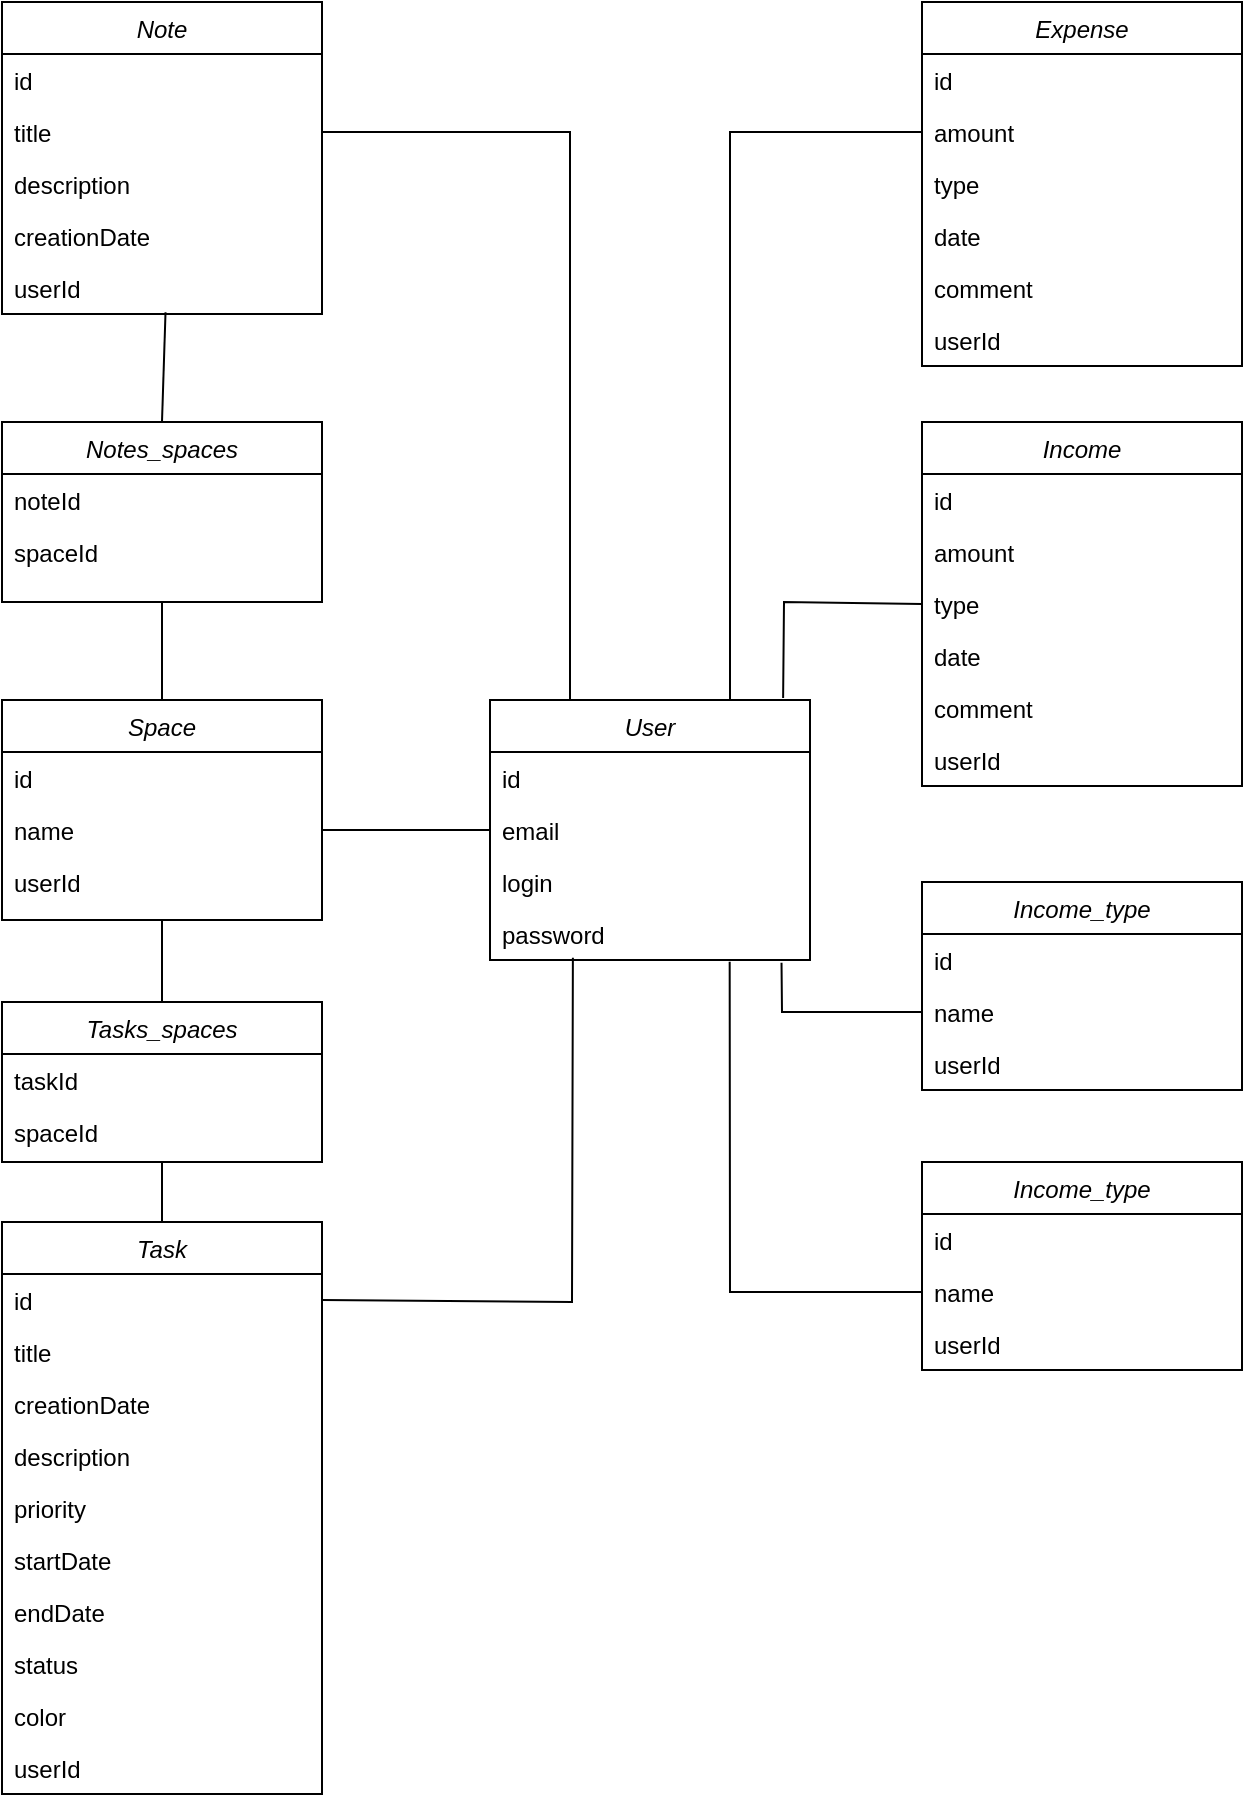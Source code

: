 <mxfile version="24.3.1" type="device">
  <diagram id="C5RBs43oDa-KdzZeNtuy" name="Page-1">
    <mxGraphModel dx="1759" dy="834" grid="1" gridSize="10" guides="1" tooltips="1" connect="1" arrows="1" fold="1" page="1" pageScale="1" pageWidth="827" pageHeight="1169" math="0" shadow="0">
      <root>
        <mxCell id="WIyWlLk6GJQsqaUBKTNV-0" />
        <mxCell id="WIyWlLk6GJQsqaUBKTNV-1" parent="WIyWlLk6GJQsqaUBKTNV-0" />
        <mxCell id="zkfFHV4jXpPFQw0GAbJ--0" value="User" style="swimlane;fontStyle=2;align=center;verticalAlign=top;childLayout=stackLayout;horizontal=1;startSize=26;horizontalStack=0;resizeParent=1;resizeLast=0;collapsible=1;marginBottom=0;rounded=0;shadow=0;strokeWidth=1;" parent="WIyWlLk6GJQsqaUBKTNV-1" vertex="1">
          <mxGeometry x="334" y="539" width="160" height="130" as="geometry">
            <mxRectangle x="220" y="120" width="160" height="26" as="alternateBounds" />
          </mxGeometry>
        </mxCell>
        <mxCell id="zkfFHV4jXpPFQw0GAbJ--1" value="id" style="text;align=left;verticalAlign=top;spacingLeft=4;spacingRight=4;overflow=hidden;rotatable=0;points=[[0,0.5],[1,0.5]];portConstraint=eastwest;" parent="zkfFHV4jXpPFQw0GAbJ--0" vertex="1">
          <mxGeometry y="26" width="160" height="26" as="geometry" />
        </mxCell>
        <mxCell id="zkfFHV4jXpPFQw0GAbJ--2" value="email" style="text;align=left;verticalAlign=top;spacingLeft=4;spacingRight=4;overflow=hidden;rotatable=0;points=[[0,0.5],[1,0.5]];portConstraint=eastwest;rounded=0;shadow=0;html=0;" parent="zkfFHV4jXpPFQw0GAbJ--0" vertex="1">
          <mxGeometry y="52" width="160" height="26" as="geometry" />
        </mxCell>
        <mxCell id="zkfFHV4jXpPFQw0GAbJ--3" value="login" style="text;align=left;verticalAlign=top;spacingLeft=4;spacingRight=4;overflow=hidden;rotatable=0;points=[[0,0.5],[1,0.5]];portConstraint=eastwest;rounded=0;shadow=0;html=0;" parent="zkfFHV4jXpPFQw0GAbJ--0" vertex="1">
          <mxGeometry y="78" width="160" height="26" as="geometry" />
        </mxCell>
        <mxCell id="TWTG6Kt2zgxXdfgJ1OBf-1" value="password" style="text;align=left;verticalAlign=top;spacingLeft=4;spacingRight=4;overflow=hidden;rotatable=0;points=[[0,0.5],[1,0.5]];portConstraint=eastwest;" parent="zkfFHV4jXpPFQw0GAbJ--0" vertex="1">
          <mxGeometry y="104" width="160" height="26" as="geometry" />
        </mxCell>
        <mxCell id="TWTG6Kt2zgxXdfgJ1OBf-0" value="" style="endArrow=none;html=1;rounded=0;entryX=0;entryY=0.5;entryDx=0;entryDy=0;" parent="WIyWlLk6GJQsqaUBKTNV-1" target="zkfFHV4jXpPFQw0GAbJ--2" edge="1">
          <mxGeometry width="50" height="50" relative="1" as="geometry">
            <mxPoint x="250" y="604" as="sourcePoint" />
            <mxPoint x="220" y="600" as="targetPoint" />
          </mxGeometry>
        </mxCell>
        <mxCell id="TWTG6Kt2zgxXdfgJ1OBf-2" value="Space" style="swimlane;fontStyle=2;align=center;verticalAlign=top;childLayout=stackLayout;horizontal=1;startSize=26;horizontalStack=0;resizeParent=1;resizeLast=0;collapsible=1;marginBottom=0;rounded=0;shadow=0;strokeWidth=1;" parent="WIyWlLk6GJQsqaUBKTNV-1" vertex="1">
          <mxGeometry x="90" y="539" width="160" height="110" as="geometry">
            <mxRectangle x="220" y="120" width="160" height="26" as="alternateBounds" />
          </mxGeometry>
        </mxCell>
        <mxCell id="TWTG6Kt2zgxXdfgJ1OBf-3" value="id" style="text;align=left;verticalAlign=top;spacingLeft=4;spacingRight=4;overflow=hidden;rotatable=0;points=[[0,0.5],[1,0.5]];portConstraint=eastwest;" parent="TWTG6Kt2zgxXdfgJ1OBf-2" vertex="1">
          <mxGeometry y="26" width="160" height="26" as="geometry" />
        </mxCell>
        <mxCell id="TWTG6Kt2zgxXdfgJ1OBf-4" value="name" style="text;align=left;verticalAlign=top;spacingLeft=4;spacingRight=4;overflow=hidden;rotatable=0;points=[[0,0.5],[1,0.5]];portConstraint=eastwest;rounded=0;shadow=0;html=0;" parent="TWTG6Kt2zgxXdfgJ1OBf-2" vertex="1">
          <mxGeometry y="52" width="160" height="26" as="geometry" />
        </mxCell>
        <mxCell id="TWTG6Kt2zgxXdfgJ1OBf-5" value="userId" style="text;align=left;verticalAlign=top;spacingLeft=4;spacingRight=4;overflow=hidden;rotatable=0;points=[[0,0.5],[1,0.5]];portConstraint=eastwest;rounded=0;shadow=0;html=0;" parent="TWTG6Kt2zgxXdfgJ1OBf-2" vertex="1">
          <mxGeometry y="78" width="160" height="26" as="geometry" />
        </mxCell>
        <mxCell id="TWTG6Kt2zgxXdfgJ1OBf-7" value="Note" style="swimlane;fontStyle=2;align=center;verticalAlign=top;childLayout=stackLayout;horizontal=1;startSize=26;horizontalStack=0;resizeParent=1;resizeLast=0;collapsible=1;marginBottom=0;rounded=0;shadow=0;strokeWidth=1;" parent="WIyWlLk6GJQsqaUBKTNV-1" vertex="1">
          <mxGeometry x="90" y="190" width="160" height="156" as="geometry">
            <mxRectangle x="220" y="120" width="160" height="26" as="alternateBounds" />
          </mxGeometry>
        </mxCell>
        <mxCell id="TWTG6Kt2zgxXdfgJ1OBf-8" value="id" style="text;align=left;verticalAlign=top;spacingLeft=4;spacingRight=4;overflow=hidden;rotatable=0;points=[[0,0.5],[1,0.5]];portConstraint=eastwest;" parent="TWTG6Kt2zgxXdfgJ1OBf-7" vertex="1">
          <mxGeometry y="26" width="160" height="26" as="geometry" />
        </mxCell>
        <mxCell id="TWTG6Kt2zgxXdfgJ1OBf-9" value="title" style="text;align=left;verticalAlign=top;spacingLeft=4;spacingRight=4;overflow=hidden;rotatable=0;points=[[0,0.5],[1,0.5]];portConstraint=eastwest;rounded=0;shadow=0;html=0;" parent="TWTG6Kt2zgxXdfgJ1OBf-7" vertex="1">
          <mxGeometry y="52" width="160" height="26" as="geometry" />
        </mxCell>
        <mxCell id="TWTG6Kt2zgxXdfgJ1OBf-10" value="description" style="text;align=left;verticalAlign=top;spacingLeft=4;spacingRight=4;overflow=hidden;rotatable=0;points=[[0,0.5],[1,0.5]];portConstraint=eastwest;rounded=0;shadow=0;html=0;" parent="TWTG6Kt2zgxXdfgJ1OBf-7" vertex="1">
          <mxGeometry y="78" width="160" height="26" as="geometry" />
        </mxCell>
        <mxCell id="TWTG6Kt2zgxXdfgJ1OBf-11" value="creationDate" style="text;align=left;verticalAlign=top;spacingLeft=4;spacingRight=4;overflow=hidden;rotatable=0;points=[[0,0.5],[1,0.5]];portConstraint=eastwest;rounded=0;shadow=0;html=0;" parent="TWTG6Kt2zgxXdfgJ1OBf-7" vertex="1">
          <mxGeometry y="104" width="160" height="26" as="geometry" />
        </mxCell>
        <mxCell id="TWTG6Kt2zgxXdfgJ1OBf-12" value="userId" style="text;align=left;verticalAlign=top;spacingLeft=4;spacingRight=4;overflow=hidden;rotatable=0;points=[[0,0.5],[1,0.5]];portConstraint=eastwest;rounded=0;shadow=0;html=0;" parent="TWTG6Kt2zgxXdfgJ1OBf-7" vertex="1">
          <mxGeometry y="130" width="160" height="26" as="geometry" />
        </mxCell>
        <mxCell id="TWTG6Kt2zgxXdfgJ1OBf-14" value="" style="endArrow=none;html=1;rounded=0;exitX=0.25;exitY=0;exitDx=0;exitDy=0;entryX=1;entryY=0.5;entryDx=0;entryDy=0;" parent="WIyWlLk6GJQsqaUBKTNV-1" source="zkfFHV4jXpPFQw0GAbJ--0" target="TWTG6Kt2zgxXdfgJ1OBf-9" edge="1">
          <mxGeometry width="50" height="50" relative="1" as="geometry">
            <mxPoint x="374" y="539" as="sourcePoint" />
            <mxPoint x="374" y="240" as="targetPoint" />
            <Array as="points">
              <mxPoint x="374" y="255" />
            </Array>
          </mxGeometry>
        </mxCell>
        <mxCell id="TWTG6Kt2zgxXdfgJ1OBf-15" value="Notes_spaces" style="swimlane;fontStyle=2;align=center;verticalAlign=top;childLayout=stackLayout;horizontal=1;startSize=26;horizontalStack=0;resizeParent=1;resizeLast=0;collapsible=1;marginBottom=0;rounded=0;shadow=0;strokeWidth=1;" parent="WIyWlLk6GJQsqaUBKTNV-1" vertex="1">
          <mxGeometry x="90" y="400" width="160" height="90" as="geometry">
            <mxRectangle x="220" y="120" width="160" height="26" as="alternateBounds" />
          </mxGeometry>
        </mxCell>
        <mxCell id="TWTG6Kt2zgxXdfgJ1OBf-16" value="noteId" style="text;align=left;verticalAlign=top;spacingLeft=4;spacingRight=4;overflow=hidden;rotatable=0;points=[[0,0.5],[1,0.5]];portConstraint=eastwest;" parent="TWTG6Kt2zgxXdfgJ1OBf-15" vertex="1">
          <mxGeometry y="26" width="160" height="26" as="geometry" />
        </mxCell>
        <mxCell id="TWTG6Kt2zgxXdfgJ1OBf-18" value="spaceId" style="text;align=left;verticalAlign=top;spacingLeft=4;spacingRight=4;overflow=hidden;rotatable=0;points=[[0,0.5],[1,0.5]];portConstraint=eastwest;rounded=0;shadow=0;html=0;" parent="TWTG6Kt2zgxXdfgJ1OBf-15" vertex="1">
          <mxGeometry y="52" width="160" height="26" as="geometry" />
        </mxCell>
        <mxCell id="TWTG6Kt2zgxXdfgJ1OBf-19" value="" style="endArrow=none;html=1;rounded=0;entryX=0.5;entryY=1;entryDx=0;entryDy=0;exitX=0.5;exitY=0;exitDx=0;exitDy=0;" parent="WIyWlLk6GJQsqaUBKTNV-1" source="TWTG6Kt2zgxXdfgJ1OBf-2" target="TWTG6Kt2zgxXdfgJ1OBf-15" edge="1">
          <mxGeometry width="50" height="50" relative="1" as="geometry">
            <mxPoint x="150" y="620" as="sourcePoint" />
            <mxPoint x="200" y="570" as="targetPoint" />
          </mxGeometry>
        </mxCell>
        <mxCell id="TWTG6Kt2zgxXdfgJ1OBf-20" value="" style="endArrow=none;html=1;rounded=0;exitX=0.5;exitY=0;exitDx=0;exitDy=0;entryX=0.511;entryY=0.968;entryDx=0;entryDy=0;entryPerimeter=0;" parent="WIyWlLk6GJQsqaUBKTNV-1" source="TWTG6Kt2zgxXdfgJ1OBf-15" target="TWTG6Kt2zgxXdfgJ1OBf-12" edge="1">
          <mxGeometry width="50" height="50" relative="1" as="geometry">
            <mxPoint x="180" y="549" as="sourcePoint" />
            <mxPoint x="230" y="370" as="targetPoint" />
          </mxGeometry>
        </mxCell>
        <mxCell id="TWTG6Kt2zgxXdfgJ1OBf-21" value="Tasks_spaces" style="swimlane;fontStyle=2;align=center;verticalAlign=top;childLayout=stackLayout;horizontal=1;startSize=26;horizontalStack=0;resizeParent=1;resizeLast=0;collapsible=1;marginBottom=0;rounded=0;shadow=0;strokeWidth=1;" parent="WIyWlLk6GJQsqaUBKTNV-1" vertex="1">
          <mxGeometry x="90" y="690" width="160" height="80" as="geometry">
            <mxRectangle x="220" y="120" width="160" height="26" as="alternateBounds" />
          </mxGeometry>
        </mxCell>
        <mxCell id="TWTG6Kt2zgxXdfgJ1OBf-22" value="taskId" style="text;align=left;verticalAlign=top;spacingLeft=4;spacingRight=4;overflow=hidden;rotatable=0;points=[[0,0.5],[1,0.5]];portConstraint=eastwest;" parent="TWTG6Kt2zgxXdfgJ1OBf-21" vertex="1">
          <mxGeometry y="26" width="160" height="26" as="geometry" />
        </mxCell>
        <mxCell id="TWTG6Kt2zgxXdfgJ1OBf-23" value="spaceId" style="text;align=left;verticalAlign=top;spacingLeft=4;spacingRight=4;overflow=hidden;rotatable=0;points=[[0,0.5],[1,0.5]];portConstraint=eastwest;rounded=0;shadow=0;html=0;" parent="TWTG6Kt2zgxXdfgJ1OBf-21" vertex="1">
          <mxGeometry y="52" width="160" height="26" as="geometry" />
        </mxCell>
        <mxCell id="TWTG6Kt2zgxXdfgJ1OBf-25" value="" style="endArrow=none;html=1;rounded=0;exitX=0.5;exitY=0;exitDx=0;exitDy=0;" parent="WIyWlLk6GJQsqaUBKTNV-1" source="TWTG6Kt2zgxXdfgJ1OBf-21" edge="1">
          <mxGeometry width="50" height="50" relative="1" as="geometry">
            <mxPoint x="40" y="634" as="sourcePoint" />
            <mxPoint x="170" y="649" as="targetPoint" />
          </mxGeometry>
        </mxCell>
        <mxCell id="TWTG6Kt2zgxXdfgJ1OBf-27" value="Task" style="swimlane;fontStyle=2;align=center;verticalAlign=top;childLayout=stackLayout;horizontal=1;startSize=26;horizontalStack=0;resizeParent=1;resizeLast=0;collapsible=1;marginBottom=0;rounded=0;shadow=0;strokeWidth=1;" parent="WIyWlLk6GJQsqaUBKTNV-1" vertex="1">
          <mxGeometry x="90" y="800" width="160" height="286" as="geometry">
            <mxRectangle x="220" y="120" width="160" height="26" as="alternateBounds" />
          </mxGeometry>
        </mxCell>
        <mxCell id="TWTG6Kt2zgxXdfgJ1OBf-37" value="id" style="text;align=left;verticalAlign=top;spacingLeft=4;spacingRight=4;overflow=hidden;rotatable=0;points=[[0,0.5],[1,0.5]];portConstraint=eastwest;rounded=0;shadow=0;html=0;" parent="TWTG6Kt2zgxXdfgJ1OBf-27" vertex="1">
          <mxGeometry y="26" width="160" height="26" as="geometry" />
        </mxCell>
        <mxCell id="TWTG6Kt2zgxXdfgJ1OBf-33" value="title" style="text;align=left;verticalAlign=top;spacingLeft=4;spacingRight=4;overflow=hidden;rotatable=0;points=[[0,0.5],[1,0.5]];portConstraint=eastwest;rounded=0;shadow=0;html=0;" parent="TWTG6Kt2zgxXdfgJ1OBf-27" vertex="1">
          <mxGeometry y="52" width="160" height="26" as="geometry" />
        </mxCell>
        <mxCell id="TWTG6Kt2zgxXdfgJ1OBf-31" value="creationDate" style="text;align=left;verticalAlign=top;spacingLeft=4;spacingRight=4;overflow=hidden;rotatable=0;points=[[0,0.5],[1,0.5]];portConstraint=eastwest;rounded=0;shadow=0;html=0;" parent="TWTG6Kt2zgxXdfgJ1OBf-27" vertex="1">
          <mxGeometry y="78" width="160" height="26" as="geometry" />
        </mxCell>
        <mxCell id="TWTG6Kt2zgxXdfgJ1OBf-32" value="description" style="text;align=left;verticalAlign=top;spacingLeft=4;spacingRight=4;overflow=hidden;rotatable=0;points=[[0,0.5],[1,0.5]];portConstraint=eastwest;rounded=0;shadow=0;html=0;" parent="TWTG6Kt2zgxXdfgJ1OBf-27" vertex="1">
          <mxGeometry y="104" width="160" height="26" as="geometry" />
        </mxCell>
        <mxCell id="TWTG6Kt2zgxXdfgJ1OBf-34" value="priority" style="text;align=left;verticalAlign=top;spacingLeft=4;spacingRight=4;overflow=hidden;rotatable=0;points=[[0,0.5],[1,0.5]];portConstraint=eastwest;rounded=0;shadow=0;html=0;" parent="TWTG6Kt2zgxXdfgJ1OBf-27" vertex="1">
          <mxGeometry y="130" width="160" height="26" as="geometry" />
        </mxCell>
        <mxCell id="TWTG6Kt2zgxXdfgJ1OBf-35" value="startDate" style="text;align=left;verticalAlign=top;spacingLeft=4;spacingRight=4;overflow=hidden;rotatable=0;points=[[0,0.5],[1,0.5]];portConstraint=eastwest;rounded=0;shadow=0;html=0;" parent="TWTG6Kt2zgxXdfgJ1OBf-27" vertex="1">
          <mxGeometry y="156" width="160" height="26" as="geometry" />
        </mxCell>
        <mxCell id="TWTG6Kt2zgxXdfgJ1OBf-36" value="endDate" style="text;align=left;verticalAlign=top;spacingLeft=4;spacingRight=4;overflow=hidden;rotatable=0;points=[[0,0.5],[1,0.5]];portConstraint=eastwest;rounded=0;shadow=0;html=0;" parent="TWTG6Kt2zgxXdfgJ1OBf-27" vertex="1">
          <mxGeometry y="182" width="160" height="26" as="geometry" />
        </mxCell>
        <mxCell id="TWTG6Kt2zgxXdfgJ1OBf-28" value="status" style="text;align=left;verticalAlign=top;spacingLeft=4;spacingRight=4;overflow=hidden;rotatable=0;points=[[0,0.5],[1,0.5]];portConstraint=eastwest;" parent="TWTG6Kt2zgxXdfgJ1OBf-27" vertex="1">
          <mxGeometry y="208" width="160" height="26" as="geometry" />
        </mxCell>
        <mxCell id="TWTG6Kt2zgxXdfgJ1OBf-29" value="color" style="text;align=left;verticalAlign=top;spacingLeft=4;spacingRight=4;overflow=hidden;rotatable=0;points=[[0,0.5],[1,0.5]];portConstraint=eastwest;rounded=0;shadow=0;html=0;" parent="TWTG6Kt2zgxXdfgJ1OBf-27" vertex="1">
          <mxGeometry y="234" width="160" height="26" as="geometry" />
        </mxCell>
        <mxCell id="TWTG6Kt2zgxXdfgJ1OBf-30" value="userId" style="text;align=left;verticalAlign=top;spacingLeft=4;spacingRight=4;overflow=hidden;rotatable=0;points=[[0,0.5],[1,0.5]];portConstraint=eastwest;rounded=0;shadow=0;html=0;" parent="TWTG6Kt2zgxXdfgJ1OBf-27" vertex="1">
          <mxGeometry y="260" width="160" height="26" as="geometry" />
        </mxCell>
        <mxCell id="TWTG6Kt2zgxXdfgJ1OBf-39" value="" style="endArrow=none;html=1;rounded=0;exitX=0.5;exitY=0;exitDx=0;exitDy=0;entryX=0.5;entryY=1;entryDx=0;entryDy=0;" parent="WIyWlLk6GJQsqaUBKTNV-1" source="TWTG6Kt2zgxXdfgJ1OBf-27" target="TWTG6Kt2zgxXdfgJ1OBf-21" edge="1">
          <mxGeometry width="50" height="50" relative="1" as="geometry">
            <mxPoint x="140" y="821" as="sourcePoint" />
            <mxPoint x="140" y="780" as="targetPoint" />
          </mxGeometry>
        </mxCell>
        <mxCell id="TWTG6Kt2zgxXdfgJ1OBf-40" value="" style="endArrow=none;html=1;rounded=0;entryX=0.259;entryY=0.959;entryDx=0;entryDy=0;entryPerimeter=0;exitX=1;exitY=0.5;exitDx=0;exitDy=0;" parent="WIyWlLk6GJQsqaUBKTNV-1" source="TWTG6Kt2zgxXdfgJ1OBf-37" target="TWTG6Kt2zgxXdfgJ1OBf-1" edge="1">
          <mxGeometry width="50" height="50" relative="1" as="geometry">
            <mxPoint x="370" y="840" as="sourcePoint" />
            <mxPoint x="371" y="670" as="targetPoint" />
            <Array as="points">
              <mxPoint x="375" y="840" />
            </Array>
          </mxGeometry>
        </mxCell>
        <mxCell id="TWTG6Kt2zgxXdfgJ1OBf-41" value="Expense" style="swimlane;fontStyle=2;align=center;verticalAlign=top;childLayout=stackLayout;horizontal=1;startSize=26;horizontalStack=0;resizeParent=1;resizeLast=0;collapsible=1;marginBottom=0;rounded=0;shadow=0;strokeWidth=1;" parent="WIyWlLk6GJQsqaUBKTNV-1" vertex="1">
          <mxGeometry x="550" y="190" width="160" height="182" as="geometry">
            <mxRectangle x="220" y="120" width="160" height="26" as="alternateBounds" />
          </mxGeometry>
        </mxCell>
        <mxCell id="TWTG6Kt2zgxXdfgJ1OBf-47" value="id" style="text;align=left;verticalAlign=top;spacingLeft=4;spacingRight=4;overflow=hidden;rotatable=0;points=[[0,0.5],[1,0.5]];portConstraint=eastwest;rounded=0;shadow=0;html=0;" parent="TWTG6Kt2zgxXdfgJ1OBf-41" vertex="1">
          <mxGeometry y="26" width="160" height="26" as="geometry" />
        </mxCell>
        <mxCell id="TWTG6Kt2zgxXdfgJ1OBf-46" value="amount" style="text;align=left;verticalAlign=top;spacingLeft=4;spacingRight=4;overflow=hidden;rotatable=0;points=[[0,0.5],[1,0.5]];portConstraint=eastwest;rounded=0;shadow=0;html=0;" parent="TWTG6Kt2zgxXdfgJ1OBf-41" vertex="1">
          <mxGeometry y="52" width="160" height="26" as="geometry" />
        </mxCell>
        <mxCell id="TWTG6Kt2zgxXdfgJ1OBf-42" value="type" style="text;align=left;verticalAlign=top;spacingLeft=4;spacingRight=4;overflow=hidden;rotatable=0;points=[[0,0.5],[1,0.5]];portConstraint=eastwest;" parent="TWTG6Kt2zgxXdfgJ1OBf-41" vertex="1">
          <mxGeometry y="78" width="160" height="26" as="geometry" />
        </mxCell>
        <mxCell id="TWTG6Kt2zgxXdfgJ1OBf-43" value="date" style="text;align=left;verticalAlign=top;spacingLeft=4;spacingRight=4;overflow=hidden;rotatable=0;points=[[0,0.5],[1,0.5]];portConstraint=eastwest;rounded=0;shadow=0;html=0;" parent="TWTG6Kt2zgxXdfgJ1OBf-41" vertex="1">
          <mxGeometry y="104" width="160" height="26" as="geometry" />
        </mxCell>
        <mxCell id="TWTG6Kt2zgxXdfgJ1OBf-44" value="comment" style="text;align=left;verticalAlign=top;spacingLeft=4;spacingRight=4;overflow=hidden;rotatable=0;points=[[0,0.5],[1,0.5]];portConstraint=eastwest;rounded=0;shadow=0;html=0;" parent="TWTG6Kt2zgxXdfgJ1OBf-41" vertex="1">
          <mxGeometry y="130" width="160" height="26" as="geometry" />
        </mxCell>
        <mxCell id="TWTG6Kt2zgxXdfgJ1OBf-45" value="userId" style="text;align=left;verticalAlign=top;spacingLeft=4;spacingRight=4;overflow=hidden;rotatable=0;points=[[0,0.5],[1,0.5]];portConstraint=eastwest;" parent="TWTG6Kt2zgxXdfgJ1OBf-41" vertex="1">
          <mxGeometry y="156" width="160" height="26" as="geometry" />
        </mxCell>
        <mxCell id="TWTG6Kt2zgxXdfgJ1OBf-48" value="" style="endArrow=none;html=1;rounded=0;exitX=0.75;exitY=0;exitDx=0;exitDy=0;entryX=0;entryY=0.5;entryDx=0;entryDy=0;" parent="WIyWlLk6GJQsqaUBKTNV-1" source="zkfFHV4jXpPFQw0GAbJ--0" target="TWTG6Kt2zgxXdfgJ1OBf-46" edge="1">
          <mxGeometry width="50" height="50" relative="1" as="geometry">
            <mxPoint x="458" y="539" as="sourcePoint" />
            <mxPoint x="334" y="255" as="targetPoint" />
            <Array as="points">
              <mxPoint x="454" y="255" />
            </Array>
          </mxGeometry>
        </mxCell>
        <mxCell id="TWTG6Kt2zgxXdfgJ1OBf-49" value="Income" style="swimlane;fontStyle=2;align=center;verticalAlign=top;childLayout=stackLayout;horizontal=1;startSize=26;horizontalStack=0;resizeParent=1;resizeLast=0;collapsible=1;marginBottom=0;rounded=0;shadow=0;strokeWidth=1;" parent="WIyWlLk6GJQsqaUBKTNV-1" vertex="1">
          <mxGeometry x="550" y="400" width="160" height="182" as="geometry">
            <mxRectangle x="220" y="120" width="160" height="26" as="alternateBounds" />
          </mxGeometry>
        </mxCell>
        <mxCell id="TWTG6Kt2zgxXdfgJ1OBf-50" value="id" style="text;align=left;verticalAlign=top;spacingLeft=4;spacingRight=4;overflow=hidden;rotatable=0;points=[[0,0.5],[1,0.5]];portConstraint=eastwest;rounded=0;shadow=0;html=0;" parent="TWTG6Kt2zgxXdfgJ1OBf-49" vertex="1">
          <mxGeometry y="26" width="160" height="26" as="geometry" />
        </mxCell>
        <mxCell id="TWTG6Kt2zgxXdfgJ1OBf-51" value="amount" style="text;align=left;verticalAlign=top;spacingLeft=4;spacingRight=4;overflow=hidden;rotatable=0;points=[[0,0.5],[1,0.5]];portConstraint=eastwest;rounded=0;shadow=0;html=0;" parent="TWTG6Kt2zgxXdfgJ1OBf-49" vertex="1">
          <mxGeometry y="52" width="160" height="26" as="geometry" />
        </mxCell>
        <mxCell id="TWTG6Kt2zgxXdfgJ1OBf-52" value="type" style="text;align=left;verticalAlign=top;spacingLeft=4;spacingRight=4;overflow=hidden;rotatable=0;points=[[0,0.5],[1,0.5]];portConstraint=eastwest;" parent="TWTG6Kt2zgxXdfgJ1OBf-49" vertex="1">
          <mxGeometry y="78" width="160" height="26" as="geometry" />
        </mxCell>
        <mxCell id="TWTG6Kt2zgxXdfgJ1OBf-53" value="date" style="text;align=left;verticalAlign=top;spacingLeft=4;spacingRight=4;overflow=hidden;rotatable=0;points=[[0,0.5],[1,0.5]];portConstraint=eastwest;rounded=0;shadow=0;html=0;" parent="TWTG6Kt2zgxXdfgJ1OBf-49" vertex="1">
          <mxGeometry y="104" width="160" height="26" as="geometry" />
        </mxCell>
        <mxCell id="TWTG6Kt2zgxXdfgJ1OBf-54" value="comment" style="text;align=left;verticalAlign=top;spacingLeft=4;spacingRight=4;overflow=hidden;rotatable=0;points=[[0,0.5],[1,0.5]];portConstraint=eastwest;rounded=0;shadow=0;html=0;" parent="TWTG6Kt2zgxXdfgJ1OBf-49" vertex="1">
          <mxGeometry y="130" width="160" height="26" as="geometry" />
        </mxCell>
        <mxCell id="TWTG6Kt2zgxXdfgJ1OBf-55" value="userId" style="text;align=left;verticalAlign=top;spacingLeft=4;spacingRight=4;overflow=hidden;rotatable=0;points=[[0,0.5],[1,0.5]];portConstraint=eastwest;" parent="TWTG6Kt2zgxXdfgJ1OBf-49" vertex="1">
          <mxGeometry y="156" width="160" height="26" as="geometry" />
        </mxCell>
        <mxCell id="TWTG6Kt2zgxXdfgJ1OBf-56" value="" style="endArrow=none;html=1;rounded=0;exitX=0.916;exitY=-0.008;exitDx=0;exitDy=0;entryX=0;entryY=0.5;entryDx=0;entryDy=0;exitPerimeter=0;" parent="WIyWlLk6GJQsqaUBKTNV-1" source="zkfFHV4jXpPFQw0GAbJ--0" target="TWTG6Kt2zgxXdfgJ1OBf-52" edge="1">
          <mxGeometry width="50" height="50" relative="1" as="geometry">
            <mxPoint x="500" y="570" as="sourcePoint" />
            <mxPoint x="494" y="500" as="targetPoint" />
            <Array as="points">
              <mxPoint x="481" y="490" />
            </Array>
          </mxGeometry>
        </mxCell>
        <mxCell id="TWTG6Kt2zgxXdfgJ1OBf-57" value="Income_type" style="swimlane;fontStyle=2;align=center;verticalAlign=top;childLayout=stackLayout;horizontal=1;startSize=26;horizontalStack=0;resizeParent=1;resizeLast=0;collapsible=1;marginBottom=0;rounded=0;shadow=0;strokeWidth=1;" parent="WIyWlLk6GJQsqaUBKTNV-1" vertex="1">
          <mxGeometry x="550" y="630" width="160" height="104" as="geometry">
            <mxRectangle x="220" y="120" width="160" height="26" as="alternateBounds" />
          </mxGeometry>
        </mxCell>
        <mxCell id="TWTG6Kt2zgxXdfgJ1OBf-58" value="id" style="text;align=left;verticalAlign=top;spacingLeft=4;spacingRight=4;overflow=hidden;rotatable=0;points=[[0,0.5],[1,0.5]];portConstraint=eastwest;rounded=0;shadow=0;html=0;" parent="TWTG6Kt2zgxXdfgJ1OBf-57" vertex="1">
          <mxGeometry y="26" width="160" height="26" as="geometry" />
        </mxCell>
        <mxCell id="TWTG6Kt2zgxXdfgJ1OBf-59" value="name" style="text;align=left;verticalAlign=top;spacingLeft=4;spacingRight=4;overflow=hidden;rotatable=0;points=[[0,0.5],[1,0.5]];portConstraint=eastwest;rounded=0;shadow=0;html=0;" parent="TWTG6Kt2zgxXdfgJ1OBf-57" vertex="1">
          <mxGeometry y="52" width="160" height="26" as="geometry" />
        </mxCell>
        <mxCell id="TWTG6Kt2zgxXdfgJ1OBf-61" value="userId" style="text;align=left;verticalAlign=top;spacingLeft=4;spacingRight=4;overflow=hidden;rotatable=0;points=[[0,0.5],[1,0.5]];portConstraint=eastwest;rounded=0;shadow=0;html=0;" parent="TWTG6Kt2zgxXdfgJ1OBf-57" vertex="1">
          <mxGeometry y="78" width="160" height="26" as="geometry" />
        </mxCell>
        <mxCell id="TWTG6Kt2zgxXdfgJ1OBf-64" value="" style="endArrow=none;html=1;rounded=0;exitX=0.911;exitY=1.054;exitDx=0;exitDy=0;entryX=0;entryY=0.5;entryDx=0;entryDy=0;exitPerimeter=0;" parent="WIyWlLk6GJQsqaUBKTNV-1" source="TWTG6Kt2zgxXdfgJ1OBf-1" target="TWTG6Kt2zgxXdfgJ1OBf-59" edge="1">
          <mxGeometry width="50" height="50" relative="1" as="geometry">
            <mxPoint x="480" y="738" as="sourcePoint" />
            <mxPoint x="536" y="690" as="targetPoint" />
            <Array as="points">
              <mxPoint x="480" y="695" />
            </Array>
          </mxGeometry>
        </mxCell>
        <mxCell id="TWTG6Kt2zgxXdfgJ1OBf-66" value="" style="endArrow=none;html=1;rounded=0;entryX=0;entryY=0.5;entryDx=0;entryDy=0;exitX=0.749;exitY=1.033;exitDx=0;exitDy=0;exitPerimeter=0;" parent="WIyWlLk6GJQsqaUBKTNV-1" source="TWTG6Kt2zgxXdfgJ1OBf-1" target="TWTG6Kt2zgxXdfgJ1OBf-73" edge="1">
          <mxGeometry width="50" height="50" relative="1" as="geometry">
            <mxPoint x="450" y="720" as="sourcePoint" />
            <mxPoint x="556" y="690" as="targetPoint" />
            <Array as="points">
              <mxPoint x="454" y="835" />
            </Array>
          </mxGeometry>
        </mxCell>
        <mxCell id="TWTG6Kt2zgxXdfgJ1OBf-71" value="Income_type" style="swimlane;fontStyle=2;align=center;verticalAlign=top;childLayout=stackLayout;horizontal=1;startSize=26;horizontalStack=0;resizeParent=1;resizeLast=0;collapsible=1;marginBottom=0;rounded=0;shadow=0;strokeWidth=1;" parent="WIyWlLk6GJQsqaUBKTNV-1" vertex="1">
          <mxGeometry x="550" y="770" width="160" height="104" as="geometry">
            <mxRectangle x="220" y="120" width="160" height="26" as="alternateBounds" />
          </mxGeometry>
        </mxCell>
        <mxCell id="TWTG6Kt2zgxXdfgJ1OBf-72" value="id" style="text;align=left;verticalAlign=top;spacingLeft=4;spacingRight=4;overflow=hidden;rotatable=0;points=[[0,0.5],[1,0.5]];portConstraint=eastwest;rounded=0;shadow=0;html=0;" parent="TWTG6Kt2zgxXdfgJ1OBf-71" vertex="1">
          <mxGeometry y="26" width="160" height="26" as="geometry" />
        </mxCell>
        <mxCell id="TWTG6Kt2zgxXdfgJ1OBf-73" value="name" style="text;align=left;verticalAlign=top;spacingLeft=4;spacingRight=4;overflow=hidden;rotatable=0;points=[[0,0.5],[1,0.5]];portConstraint=eastwest;rounded=0;shadow=0;html=0;" parent="TWTG6Kt2zgxXdfgJ1OBf-71" vertex="1">
          <mxGeometry y="52" width="160" height="26" as="geometry" />
        </mxCell>
        <mxCell id="TWTG6Kt2zgxXdfgJ1OBf-74" value="userId" style="text;align=left;verticalAlign=top;spacingLeft=4;spacingRight=4;overflow=hidden;rotatable=0;points=[[0,0.5],[1,0.5]];portConstraint=eastwest;rounded=0;shadow=0;html=0;" parent="TWTG6Kt2zgxXdfgJ1OBf-71" vertex="1">
          <mxGeometry y="78" width="160" height="26" as="geometry" />
        </mxCell>
      </root>
    </mxGraphModel>
  </diagram>
</mxfile>
